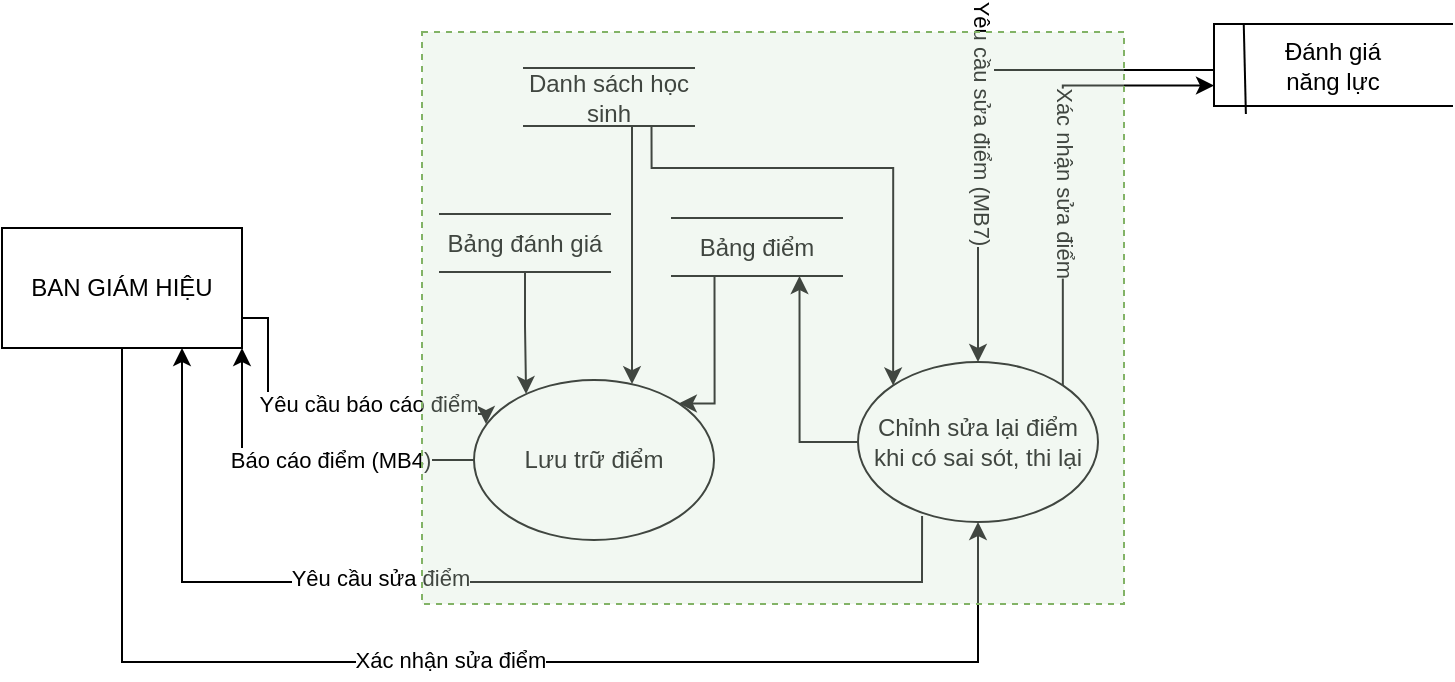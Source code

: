 <mxfile version="14.6.9" type="github">
  <diagram id="v8CWMzZMD1nqFlNUUxB0" name="Page-1">
    <mxGraphModel dx="968" dy="539" grid="0" gridSize="10" guides="1" tooltips="1" connect="1" arrows="1" fold="1" page="1" pageScale="1" pageWidth="850" pageHeight="1100" background="#ffffff" math="0" shadow="0">
      <root>
        <mxCell id="0" />
        <mxCell id="1" parent="0" />
        <mxCell id="re4LQ4H5sNPmYUl-ZUZS-9" style="edgeStyle=orthogonalEdgeStyle;rounded=0;orthogonalLoop=1;jettySize=auto;html=1;entryX=0.75;entryY=1;entryDx=0;entryDy=0;align=right;exitX=0.267;exitY=0.963;exitDx=0;exitDy=0;exitPerimeter=0;" parent="1" source="re4LQ4H5sNPmYUl-ZUZS-49" target="re4LQ4H5sNPmYUl-ZUZS-21" edge="1">
          <mxGeometry relative="1" as="geometry">
            <Array as="points">
              <mxPoint x="495" y="500" />
              <mxPoint x="125" y="500" />
            </Array>
            <mxPoint x="109" y="687" as="sourcePoint" />
          </mxGeometry>
        </mxCell>
        <mxCell id="re4LQ4H5sNPmYUl-ZUZS-10" value="Yêu cầu sửa điểm" style="edgeLabel;html=1;align=center;verticalAlign=middle;resizable=0;points=[];" parent="re4LQ4H5sNPmYUl-ZUZS-9" vertex="1" connectable="0">
          <mxGeometry x="0.17" y="-2" relative="1" as="geometry">
            <mxPoint as="offset" />
          </mxGeometry>
        </mxCell>
        <mxCell id="RCif9exjOz4N3CUNnz2R-9" style="edgeStyle=orthogonalEdgeStyle;rounded=0;orthogonalLoop=1;jettySize=auto;html=1;exitX=1;exitY=0.75;exitDx=0;exitDy=0;entryX=0.05;entryY=0.275;entryDx=0;entryDy=0;entryPerimeter=0;" edge="1" parent="1" source="re4LQ4H5sNPmYUl-ZUZS-21" target="re4LQ4H5sNPmYUl-ZUZS-37">
          <mxGeometry relative="1" as="geometry">
            <Array as="points">
              <mxPoint x="168" y="368" />
              <mxPoint x="168" y="416" />
              <mxPoint x="277" y="416" />
            </Array>
          </mxGeometry>
        </mxCell>
        <mxCell id="RCif9exjOz4N3CUNnz2R-10" value="Yêu cầu báo cáo điểm" style="edgeLabel;html=1;align=center;verticalAlign=middle;resizable=0;points=[];" vertex="1" connectable="0" parent="RCif9exjOz4N3CUNnz2R-9">
          <mxGeometry x="0.086" y="1" relative="1" as="geometry">
            <mxPoint x="16" y="-4" as="offset" />
          </mxGeometry>
        </mxCell>
        <mxCell id="RCif9exjOz4N3CUNnz2R-13" style="edgeStyle=orthogonalEdgeStyle;rounded=0;orthogonalLoop=1;jettySize=auto;html=1;exitX=0.5;exitY=1;exitDx=0;exitDy=0;entryX=0.5;entryY=1;entryDx=0;entryDy=0;" edge="1" parent="1" source="re4LQ4H5sNPmYUl-ZUZS-21" target="re4LQ4H5sNPmYUl-ZUZS-49">
          <mxGeometry relative="1" as="geometry">
            <mxPoint x="523" y="542" as="targetPoint" />
            <Array as="points">
              <mxPoint x="95" y="540" />
              <mxPoint x="523" y="540" />
            </Array>
          </mxGeometry>
        </mxCell>
        <mxCell id="RCif9exjOz4N3CUNnz2R-14" value="Xác nhận sửa điểm" style="edgeLabel;html=1;align=center;verticalAlign=middle;resizable=0;points=[];" vertex="1" connectable="0" parent="RCif9exjOz4N3CUNnz2R-13">
          <mxGeometry x="-0.02" y="1" relative="1" as="geometry">
            <mxPoint as="offset" />
          </mxGeometry>
        </mxCell>
        <mxCell id="re4LQ4H5sNPmYUl-ZUZS-21" value="BAN GIÁM HIỆU" style="rounded=0;whiteSpace=wrap;html=1;" parent="1" vertex="1">
          <mxGeometry x="35" y="323" width="120" height="60" as="geometry" />
        </mxCell>
        <mxCell id="re4LQ4H5sNPmYUl-ZUZS-33" style="edgeStyle=orthogonalEdgeStyle;rounded=0;orthogonalLoop=1;jettySize=auto;html=1;entryX=0.5;entryY=0;entryDx=0;entryDy=0;exitX=0;exitY=0.5;exitDx=0;exitDy=0;" parent="1" source="re4LQ4H5sNPmYUl-ZUZS-50" target="re4LQ4H5sNPmYUl-ZUZS-49" edge="1">
          <mxGeometry relative="1" as="geometry">
            <Array as="points">
              <mxPoint x="523" y="244" />
            </Array>
            <mxPoint x="478" y="247" as="sourcePoint" />
          </mxGeometry>
        </mxCell>
        <mxCell id="re4LQ4H5sNPmYUl-ZUZS-34" value="Yêu cầu sửa điểm (MB7)" style="edgeLabel;html=1;align=center;verticalAlign=middle;resizable=0;points=[];rotation=90;" parent="re4LQ4H5sNPmYUl-ZUZS-33" vertex="1" connectable="0">
          <mxGeometry x="0.278" y="-4" relative="1" as="geometry">
            <mxPoint x="6" y="-24" as="offset" />
          </mxGeometry>
        </mxCell>
        <mxCell id="re4LQ4H5sNPmYUl-ZUZS-52" style="edgeStyle=orthogonalEdgeStyle;rounded=0;orthogonalLoop=1;jettySize=auto;html=1;exitX=0;exitY=0.5;exitDx=0;exitDy=0;entryX=1;entryY=1;entryDx=0;entryDy=0;" parent="1" source="re4LQ4H5sNPmYUl-ZUZS-37" target="re4LQ4H5sNPmYUl-ZUZS-21" edge="1">
          <mxGeometry relative="1" as="geometry" />
        </mxCell>
        <mxCell id="re4LQ4H5sNPmYUl-ZUZS-53" value="Báo cáo điểm (MB4)" style="edgeLabel;html=1;align=center;verticalAlign=middle;resizable=0;points=[];" parent="re4LQ4H5sNPmYUl-ZUZS-52" vertex="1" connectable="0">
          <mxGeometry x="-0.023" relative="1" as="geometry">
            <mxPoint x="12" as="offset" />
          </mxGeometry>
        </mxCell>
        <mxCell id="re4LQ4H5sNPmYUl-ZUZS-37" value="Lưu trữ điểm" style="ellipse;whiteSpace=wrap;html=1;" parent="1" vertex="1">
          <mxGeometry x="271" y="399" width="120" height="80" as="geometry" />
        </mxCell>
        <mxCell id="re4LQ4H5sNPmYUl-ZUZS-56" style="edgeStyle=orthogonalEdgeStyle;rounded=0;orthogonalLoop=1;jettySize=auto;html=1;exitX=0.25;exitY=1;exitDx=0;exitDy=0;entryX=1;entryY=0;entryDx=0;entryDy=0;" parent="1" source="re4LQ4H5sNPmYUl-ZUZS-43" target="re4LQ4H5sNPmYUl-ZUZS-37" edge="1">
          <mxGeometry relative="1" as="geometry">
            <Array as="points">
              <mxPoint x="391" y="411" />
            </Array>
          </mxGeometry>
        </mxCell>
        <mxCell id="re4LQ4H5sNPmYUl-ZUZS-43" value="Bảng điểm" style="shape=partialRectangle;whiteSpace=wrap;html=1;left=0;right=0;fillColor=none;rounded=0;shadow=0;glass=0;sketch=0;" parent="1" vertex="1">
          <mxGeometry x="370" y="318" width="85" height="29" as="geometry" />
        </mxCell>
        <mxCell id="re4LQ4H5sNPmYUl-ZUZS-48" style="edgeStyle=orthogonalEdgeStyle;rounded=0;orthogonalLoop=1;jettySize=auto;html=1;exitX=0.5;exitY=1;exitDx=0;exitDy=0;entryX=0.217;entryY=0.088;entryDx=0;entryDy=0;entryPerimeter=0;" parent="1" source="re4LQ4H5sNPmYUl-ZUZS-46" target="re4LQ4H5sNPmYUl-ZUZS-37" edge="1">
          <mxGeometry relative="1" as="geometry" />
        </mxCell>
        <mxCell id="re4LQ4H5sNPmYUl-ZUZS-46" value="Bảng đánh giá" style="shape=partialRectangle;whiteSpace=wrap;html=1;left=0;right=0;fillColor=none;rounded=0;shadow=0;glass=0;sketch=0;" parent="1" vertex="1">
          <mxGeometry x="254" y="316" width="85" height="29" as="geometry" />
        </mxCell>
        <mxCell id="re4LQ4H5sNPmYUl-ZUZS-54" style="edgeStyle=orthogonalEdgeStyle;rounded=0;orthogonalLoop=1;jettySize=auto;html=1;exitX=0;exitY=0.5;exitDx=0;exitDy=0;entryX=0.75;entryY=1;entryDx=0;entryDy=0;" parent="1" source="re4LQ4H5sNPmYUl-ZUZS-49" target="re4LQ4H5sNPmYUl-ZUZS-43" edge="1">
          <mxGeometry relative="1" as="geometry" />
        </mxCell>
        <mxCell id="RCif9exjOz4N3CUNnz2R-7" style="edgeStyle=orthogonalEdgeStyle;rounded=0;orthogonalLoop=1;jettySize=auto;html=1;exitX=1;exitY=0;exitDx=0;exitDy=0;entryX=0;entryY=0.75;entryDx=0;entryDy=0;" edge="1" parent="1" source="re4LQ4H5sNPmYUl-ZUZS-49" target="re4LQ4H5sNPmYUl-ZUZS-50">
          <mxGeometry relative="1" as="geometry">
            <Array as="points">
              <mxPoint x="565" y="252" />
            </Array>
          </mxGeometry>
        </mxCell>
        <mxCell id="RCif9exjOz4N3CUNnz2R-8" value="Xác nhận sửa điểm" style="edgeLabel;html=1;align=center;verticalAlign=middle;resizable=0;points=[];rotation=90;" vertex="1" connectable="0" parent="RCif9exjOz4N3CUNnz2R-7">
          <mxGeometry x="-0.098" y="-1" relative="1" as="geometry">
            <mxPoint as="offset" />
          </mxGeometry>
        </mxCell>
        <mxCell id="re4LQ4H5sNPmYUl-ZUZS-49" value="Chỉnh sửa lại điểm khi có sai sót, thi lại" style="ellipse;whiteSpace=wrap;html=1;" parent="1" vertex="1">
          <mxGeometry x="463" y="390" width="120" height="80" as="geometry" />
        </mxCell>
        <mxCell id="re4LQ4H5sNPmYUl-ZUZS-50" value="&lt;div&gt;Đánh giá &lt;br&gt;&lt;/div&gt;&lt;div&gt;năng lực&lt;/div&gt;" style="shape=partialRectangle;whiteSpace=wrap;html=1;bottom=1;right=0;left=1;top=1;fillColor=none;routingCenterX=-0.5;" parent="1" vertex="1">
          <mxGeometry x="641" y="221" width="119" height="41" as="geometry" />
        </mxCell>
        <mxCell id="re4LQ4H5sNPmYUl-ZUZS-51" value="" style="endArrow=none;html=1;exitX=0.125;exitY=0;exitDx=0;exitDy=0;exitPerimeter=0;entryX=0.134;entryY=1.098;entryDx=0;entryDy=0;entryPerimeter=0;" parent="1" source="re4LQ4H5sNPmYUl-ZUZS-50" target="re4LQ4H5sNPmYUl-ZUZS-50" edge="1">
          <mxGeometry width="50" height="50" relative="1" as="geometry">
            <mxPoint x="944" y="152.49" as="sourcePoint" />
            <mxPoint x="726" y="298.49" as="targetPoint" />
          </mxGeometry>
        </mxCell>
        <mxCell id="RCif9exjOz4N3CUNnz2R-2" style="edgeStyle=orthogonalEdgeStyle;rounded=0;orthogonalLoop=1;jettySize=auto;html=1;exitX=0.25;exitY=1;exitDx=0;exitDy=0;" edge="1" parent="1" source="RCif9exjOz4N3CUNnz2R-1" target="re4LQ4H5sNPmYUl-ZUZS-37">
          <mxGeometry relative="1" as="geometry">
            <Array as="points">
              <mxPoint x="350" y="272" />
            </Array>
          </mxGeometry>
        </mxCell>
        <mxCell id="RCif9exjOz4N3CUNnz2R-3" style="edgeStyle=orthogonalEdgeStyle;rounded=0;orthogonalLoop=1;jettySize=auto;html=1;exitX=0.75;exitY=1;exitDx=0;exitDy=0;entryX=0;entryY=0;entryDx=0;entryDy=0;" edge="1" parent="1" source="RCif9exjOz4N3CUNnz2R-1" target="re4LQ4H5sNPmYUl-ZUZS-49">
          <mxGeometry relative="1" as="geometry">
            <Array as="points">
              <mxPoint x="360" y="293" />
              <mxPoint x="481" y="293" />
            </Array>
          </mxGeometry>
        </mxCell>
        <mxCell id="RCif9exjOz4N3CUNnz2R-1" value="Danh sách học sinh" style="shape=partialRectangle;whiteSpace=wrap;html=1;left=0;right=0;fillColor=none;rounded=0;shadow=0;glass=0;sketch=0;" vertex="1" parent="1">
          <mxGeometry x="296" y="243" width="85" height="29" as="geometry" />
        </mxCell>
        <mxCell id="re4LQ4H5sNPmYUl-ZUZS-57" value="" style="rounded=0;whiteSpace=wrap;html=1;fillOpacity=30;fillColor=#d5e8d4;strokeColor=#82b366;dashed=1;" parent="1" vertex="1">
          <mxGeometry x="245" y="225" width="351" height="286" as="geometry" />
        </mxCell>
      </root>
    </mxGraphModel>
  </diagram>
</mxfile>
